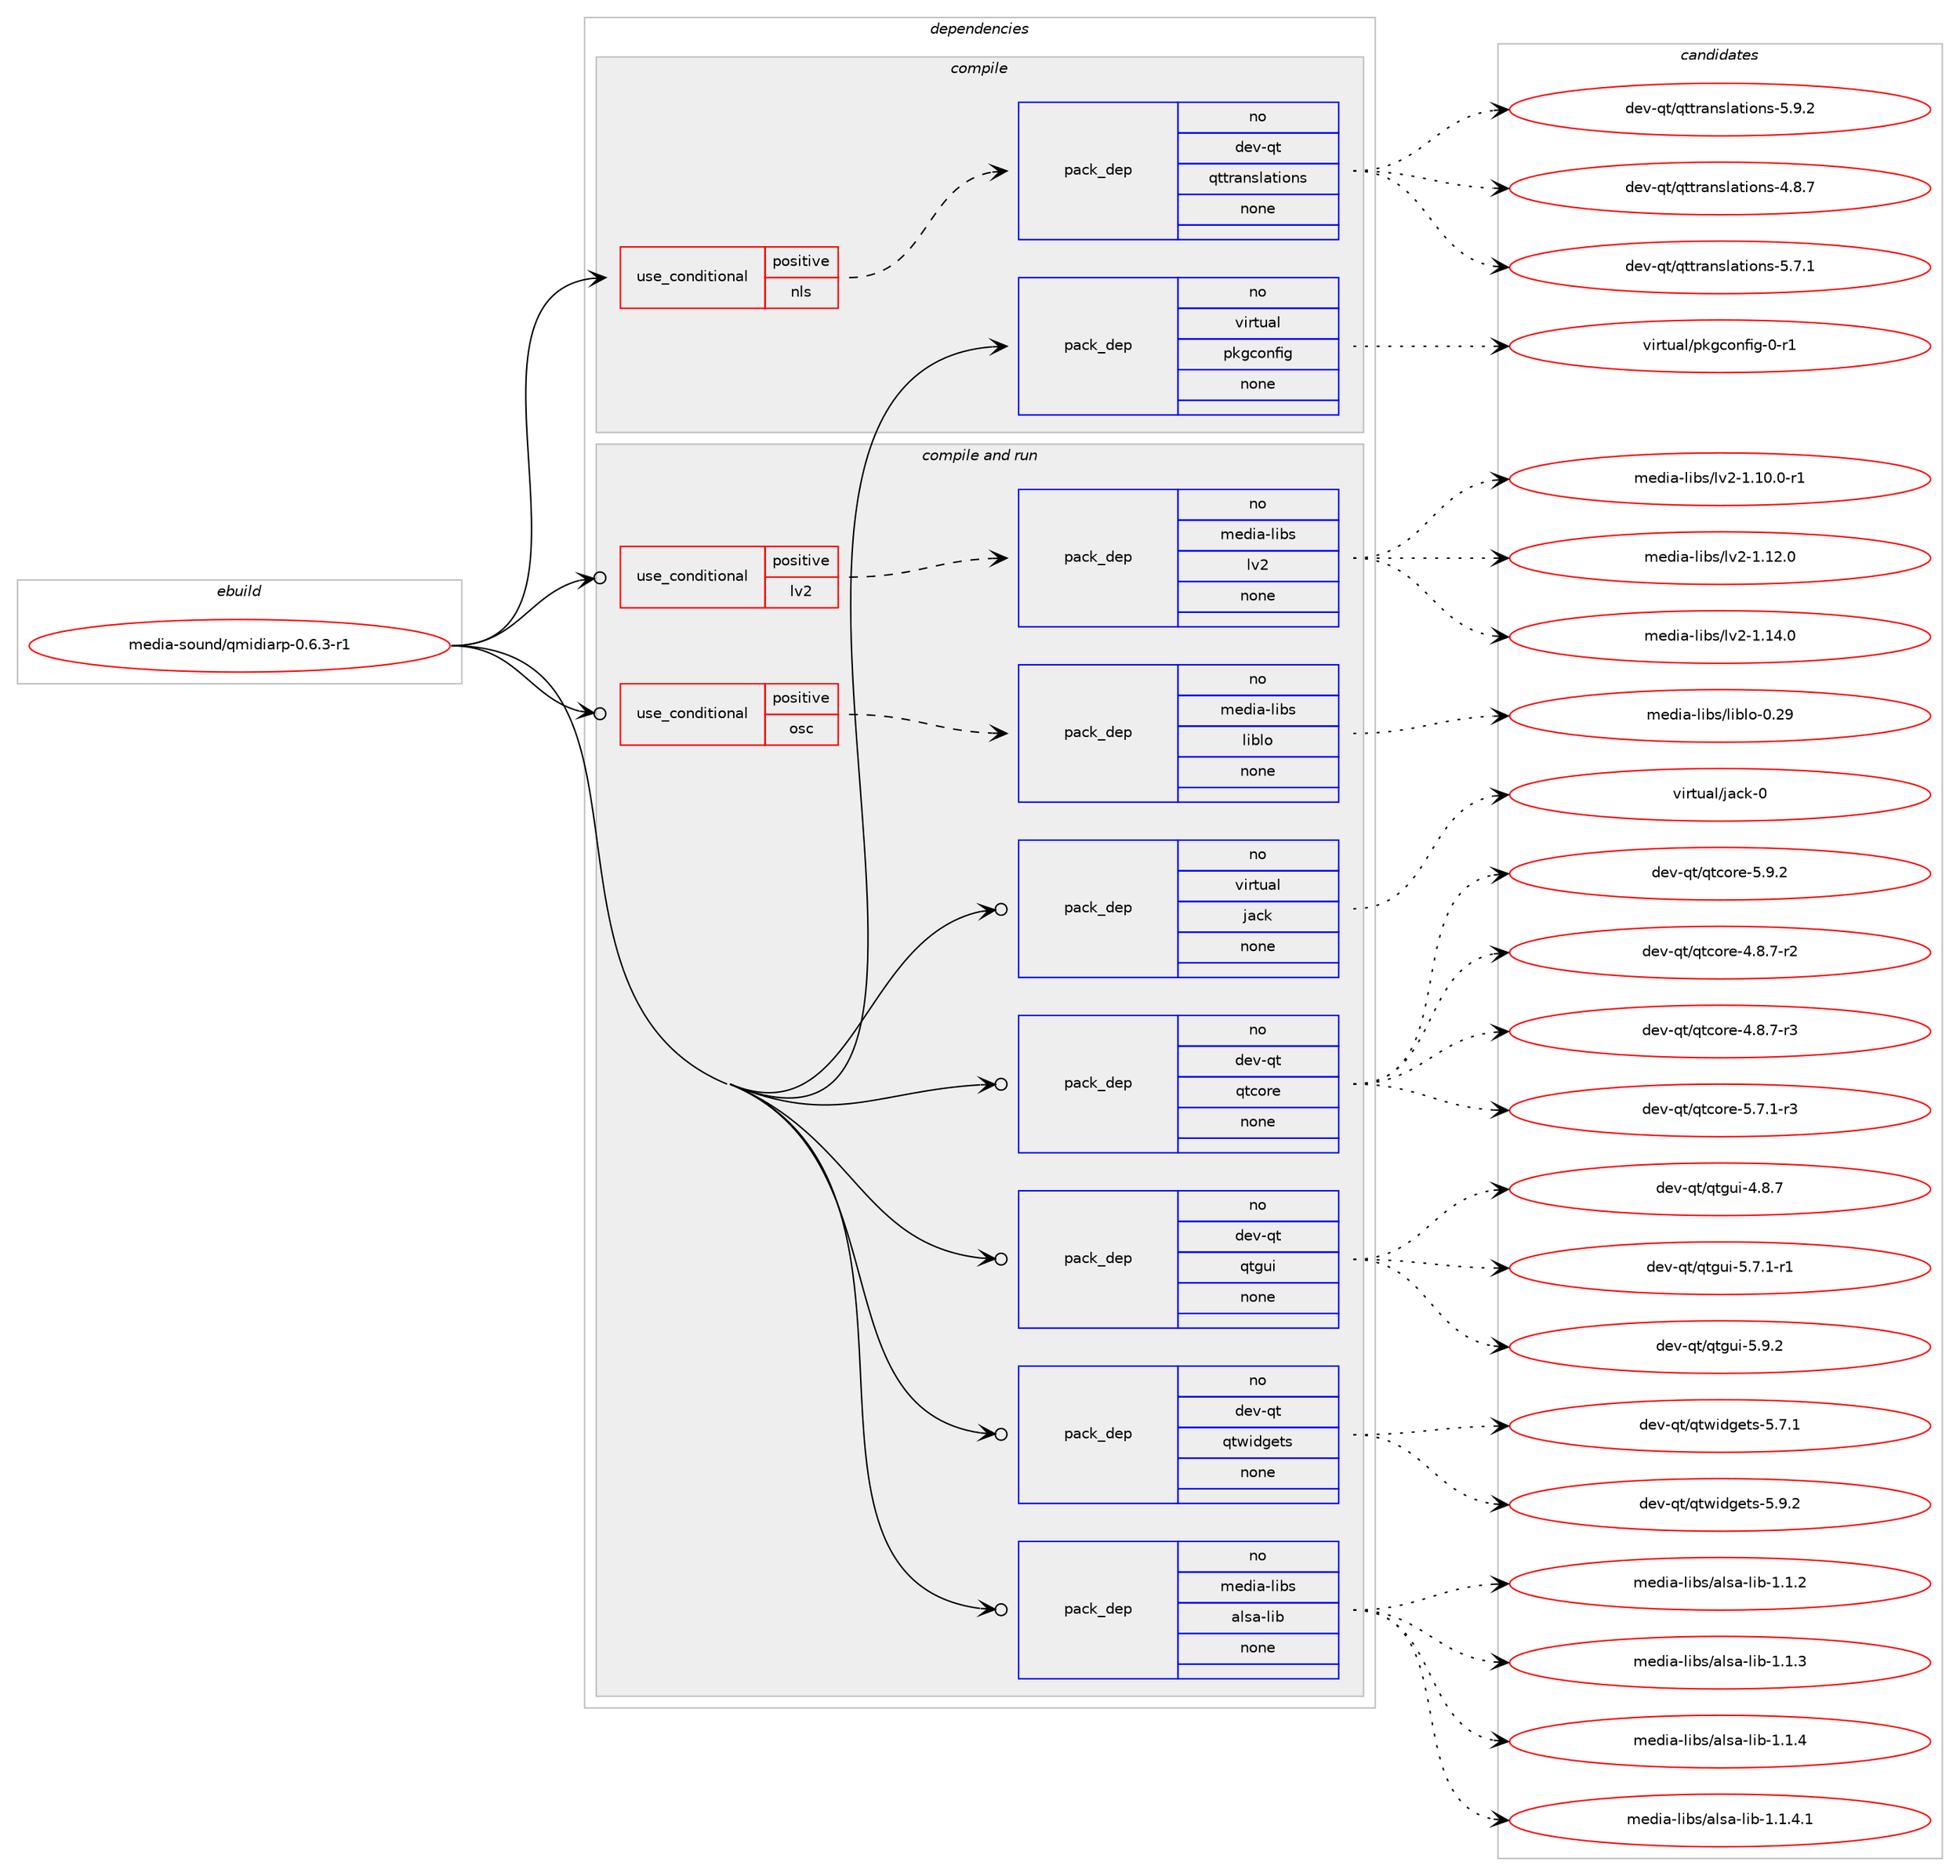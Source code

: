 digraph prolog {

# *************
# Graph options
# *************

newrank=true;
concentrate=true;
compound=true;
graph [rankdir=LR,fontname=Helvetica,fontsize=10,ranksep=1.5];#, ranksep=2.5, nodesep=0.2];
edge  [arrowhead=vee];
node  [fontname=Helvetica,fontsize=10];

# **********
# The ebuild
# **********

subgraph cluster_leftcol {
color=gray;
rank=same;
label=<<i>ebuild</i>>;
id [label="media-sound/qmidiarp-0.6.3-r1", color=red, width=4, href="../media-sound/qmidiarp-0.6.3-r1.svg"];
}

# ****************
# The dependencies
# ****************

subgraph cluster_midcol {
color=gray;
label=<<i>dependencies</i>>;
subgraph cluster_compile {
fillcolor="#eeeeee";
style=filled;
label=<<i>compile</i>>;
subgraph cond94626 {
dependency385650 [label=<<TABLE BORDER="0" CELLBORDER="1" CELLSPACING="0" CELLPADDING="4"><TR><TD ROWSPAN="3" CELLPADDING="10">use_conditional</TD></TR><TR><TD>positive</TD></TR><TR><TD>nls</TD></TR></TABLE>>, shape=none, color=red];
subgraph pack284773 {
dependency385651 [label=<<TABLE BORDER="0" CELLBORDER="1" CELLSPACING="0" CELLPADDING="4" WIDTH="220"><TR><TD ROWSPAN="6" CELLPADDING="30">pack_dep</TD></TR><TR><TD WIDTH="110">no</TD></TR><TR><TD>dev-qt</TD></TR><TR><TD>qttranslations</TD></TR><TR><TD>none</TD></TR><TR><TD></TD></TR></TABLE>>, shape=none, color=blue];
}
dependency385650:e -> dependency385651:w [weight=20,style="dashed",arrowhead="vee"];
}
id:e -> dependency385650:w [weight=20,style="solid",arrowhead="vee"];
subgraph pack284774 {
dependency385652 [label=<<TABLE BORDER="0" CELLBORDER="1" CELLSPACING="0" CELLPADDING="4" WIDTH="220"><TR><TD ROWSPAN="6" CELLPADDING="30">pack_dep</TD></TR><TR><TD WIDTH="110">no</TD></TR><TR><TD>virtual</TD></TR><TR><TD>pkgconfig</TD></TR><TR><TD>none</TD></TR><TR><TD></TD></TR></TABLE>>, shape=none, color=blue];
}
id:e -> dependency385652:w [weight=20,style="solid",arrowhead="vee"];
}
subgraph cluster_compileandrun {
fillcolor="#eeeeee";
style=filled;
label=<<i>compile and run</i>>;
subgraph cond94627 {
dependency385653 [label=<<TABLE BORDER="0" CELLBORDER="1" CELLSPACING="0" CELLPADDING="4"><TR><TD ROWSPAN="3" CELLPADDING="10">use_conditional</TD></TR><TR><TD>positive</TD></TR><TR><TD>lv2</TD></TR></TABLE>>, shape=none, color=red];
subgraph pack284775 {
dependency385654 [label=<<TABLE BORDER="0" CELLBORDER="1" CELLSPACING="0" CELLPADDING="4" WIDTH="220"><TR><TD ROWSPAN="6" CELLPADDING="30">pack_dep</TD></TR><TR><TD WIDTH="110">no</TD></TR><TR><TD>media-libs</TD></TR><TR><TD>lv2</TD></TR><TR><TD>none</TD></TR><TR><TD></TD></TR></TABLE>>, shape=none, color=blue];
}
dependency385653:e -> dependency385654:w [weight=20,style="dashed",arrowhead="vee"];
}
id:e -> dependency385653:w [weight=20,style="solid",arrowhead="odotvee"];
subgraph cond94628 {
dependency385655 [label=<<TABLE BORDER="0" CELLBORDER="1" CELLSPACING="0" CELLPADDING="4"><TR><TD ROWSPAN="3" CELLPADDING="10">use_conditional</TD></TR><TR><TD>positive</TD></TR><TR><TD>osc</TD></TR></TABLE>>, shape=none, color=red];
subgraph pack284776 {
dependency385656 [label=<<TABLE BORDER="0" CELLBORDER="1" CELLSPACING="0" CELLPADDING="4" WIDTH="220"><TR><TD ROWSPAN="6" CELLPADDING="30">pack_dep</TD></TR><TR><TD WIDTH="110">no</TD></TR><TR><TD>media-libs</TD></TR><TR><TD>liblo</TD></TR><TR><TD>none</TD></TR><TR><TD></TD></TR></TABLE>>, shape=none, color=blue];
}
dependency385655:e -> dependency385656:w [weight=20,style="dashed",arrowhead="vee"];
}
id:e -> dependency385655:w [weight=20,style="solid",arrowhead="odotvee"];
subgraph pack284777 {
dependency385657 [label=<<TABLE BORDER="0" CELLBORDER="1" CELLSPACING="0" CELLPADDING="4" WIDTH="220"><TR><TD ROWSPAN="6" CELLPADDING="30">pack_dep</TD></TR><TR><TD WIDTH="110">no</TD></TR><TR><TD>dev-qt</TD></TR><TR><TD>qtcore</TD></TR><TR><TD>none</TD></TR><TR><TD></TD></TR></TABLE>>, shape=none, color=blue];
}
id:e -> dependency385657:w [weight=20,style="solid",arrowhead="odotvee"];
subgraph pack284778 {
dependency385658 [label=<<TABLE BORDER="0" CELLBORDER="1" CELLSPACING="0" CELLPADDING="4" WIDTH="220"><TR><TD ROWSPAN="6" CELLPADDING="30">pack_dep</TD></TR><TR><TD WIDTH="110">no</TD></TR><TR><TD>dev-qt</TD></TR><TR><TD>qtgui</TD></TR><TR><TD>none</TD></TR><TR><TD></TD></TR></TABLE>>, shape=none, color=blue];
}
id:e -> dependency385658:w [weight=20,style="solid",arrowhead="odotvee"];
subgraph pack284779 {
dependency385659 [label=<<TABLE BORDER="0" CELLBORDER="1" CELLSPACING="0" CELLPADDING="4" WIDTH="220"><TR><TD ROWSPAN="6" CELLPADDING="30">pack_dep</TD></TR><TR><TD WIDTH="110">no</TD></TR><TR><TD>dev-qt</TD></TR><TR><TD>qtwidgets</TD></TR><TR><TD>none</TD></TR><TR><TD></TD></TR></TABLE>>, shape=none, color=blue];
}
id:e -> dependency385659:w [weight=20,style="solid",arrowhead="odotvee"];
subgraph pack284780 {
dependency385660 [label=<<TABLE BORDER="0" CELLBORDER="1" CELLSPACING="0" CELLPADDING="4" WIDTH="220"><TR><TD ROWSPAN="6" CELLPADDING="30">pack_dep</TD></TR><TR><TD WIDTH="110">no</TD></TR><TR><TD>media-libs</TD></TR><TR><TD>alsa-lib</TD></TR><TR><TD>none</TD></TR><TR><TD></TD></TR></TABLE>>, shape=none, color=blue];
}
id:e -> dependency385660:w [weight=20,style="solid",arrowhead="odotvee"];
subgraph pack284781 {
dependency385661 [label=<<TABLE BORDER="0" CELLBORDER="1" CELLSPACING="0" CELLPADDING="4" WIDTH="220"><TR><TD ROWSPAN="6" CELLPADDING="30">pack_dep</TD></TR><TR><TD WIDTH="110">no</TD></TR><TR><TD>virtual</TD></TR><TR><TD>jack</TD></TR><TR><TD>none</TD></TR><TR><TD></TD></TR></TABLE>>, shape=none, color=blue];
}
id:e -> dependency385661:w [weight=20,style="solid",arrowhead="odotvee"];
}
subgraph cluster_run {
fillcolor="#eeeeee";
style=filled;
label=<<i>run</i>>;
}
}

# **************
# The candidates
# **************

subgraph cluster_choices {
rank=same;
color=gray;
label=<<i>candidates</i>>;

subgraph choice284773 {
color=black;
nodesep=1;
choice10010111845113116471131161161149711011510897116105111110115455246564655 [label="dev-qt/qttranslations-4.8.7", color=red, width=4,href="../dev-qt/qttranslations-4.8.7.svg"];
choice10010111845113116471131161161149711011510897116105111110115455346554649 [label="dev-qt/qttranslations-5.7.1", color=red, width=4,href="../dev-qt/qttranslations-5.7.1.svg"];
choice10010111845113116471131161161149711011510897116105111110115455346574650 [label="dev-qt/qttranslations-5.9.2", color=red, width=4,href="../dev-qt/qttranslations-5.9.2.svg"];
dependency385651:e -> choice10010111845113116471131161161149711011510897116105111110115455246564655:w [style=dotted,weight="100"];
dependency385651:e -> choice10010111845113116471131161161149711011510897116105111110115455346554649:w [style=dotted,weight="100"];
dependency385651:e -> choice10010111845113116471131161161149711011510897116105111110115455346574650:w [style=dotted,weight="100"];
}
subgraph choice284774 {
color=black;
nodesep=1;
choice11810511411611797108471121071039911111010210510345484511449 [label="virtual/pkgconfig-0-r1", color=red, width=4,href="../virtual/pkgconfig-0-r1.svg"];
dependency385652:e -> choice11810511411611797108471121071039911111010210510345484511449:w [style=dotted,weight="100"];
}
subgraph choice284775 {
color=black;
nodesep=1;
choice1091011001059745108105981154710811850454946494846484511449 [label="media-libs/lv2-1.10.0-r1", color=red, width=4,href="../media-libs/lv2-1.10.0-r1.svg"];
choice109101100105974510810598115471081185045494649504648 [label="media-libs/lv2-1.12.0", color=red, width=4,href="../media-libs/lv2-1.12.0.svg"];
choice109101100105974510810598115471081185045494649524648 [label="media-libs/lv2-1.14.0", color=red, width=4,href="../media-libs/lv2-1.14.0.svg"];
dependency385654:e -> choice1091011001059745108105981154710811850454946494846484511449:w [style=dotted,weight="100"];
dependency385654:e -> choice109101100105974510810598115471081185045494649504648:w [style=dotted,weight="100"];
dependency385654:e -> choice109101100105974510810598115471081185045494649524648:w [style=dotted,weight="100"];
}
subgraph choice284776 {
color=black;
nodesep=1;
choice10910110010597451081059811547108105981081114548465057 [label="media-libs/liblo-0.29", color=red, width=4,href="../media-libs/liblo-0.29.svg"];
dependency385656:e -> choice10910110010597451081059811547108105981081114548465057:w [style=dotted,weight="100"];
}
subgraph choice284777 {
color=black;
nodesep=1;
choice1001011184511311647113116991111141014552465646554511450 [label="dev-qt/qtcore-4.8.7-r2", color=red, width=4,href="../dev-qt/qtcore-4.8.7-r2.svg"];
choice1001011184511311647113116991111141014552465646554511451 [label="dev-qt/qtcore-4.8.7-r3", color=red, width=4,href="../dev-qt/qtcore-4.8.7-r3.svg"];
choice1001011184511311647113116991111141014553465546494511451 [label="dev-qt/qtcore-5.7.1-r3", color=red, width=4,href="../dev-qt/qtcore-5.7.1-r3.svg"];
choice100101118451131164711311699111114101455346574650 [label="dev-qt/qtcore-5.9.2", color=red, width=4,href="../dev-qt/qtcore-5.9.2.svg"];
dependency385657:e -> choice1001011184511311647113116991111141014552465646554511450:w [style=dotted,weight="100"];
dependency385657:e -> choice1001011184511311647113116991111141014552465646554511451:w [style=dotted,weight="100"];
dependency385657:e -> choice1001011184511311647113116991111141014553465546494511451:w [style=dotted,weight="100"];
dependency385657:e -> choice100101118451131164711311699111114101455346574650:w [style=dotted,weight="100"];
}
subgraph choice284778 {
color=black;
nodesep=1;
choice1001011184511311647113116103117105455246564655 [label="dev-qt/qtgui-4.8.7", color=red, width=4,href="../dev-qt/qtgui-4.8.7.svg"];
choice10010111845113116471131161031171054553465546494511449 [label="dev-qt/qtgui-5.7.1-r1", color=red, width=4,href="../dev-qt/qtgui-5.7.1-r1.svg"];
choice1001011184511311647113116103117105455346574650 [label="dev-qt/qtgui-5.9.2", color=red, width=4,href="../dev-qt/qtgui-5.9.2.svg"];
dependency385658:e -> choice1001011184511311647113116103117105455246564655:w [style=dotted,weight="100"];
dependency385658:e -> choice10010111845113116471131161031171054553465546494511449:w [style=dotted,weight="100"];
dependency385658:e -> choice1001011184511311647113116103117105455346574650:w [style=dotted,weight="100"];
}
subgraph choice284779 {
color=black;
nodesep=1;
choice1001011184511311647113116119105100103101116115455346554649 [label="dev-qt/qtwidgets-5.7.1", color=red, width=4,href="../dev-qt/qtwidgets-5.7.1.svg"];
choice1001011184511311647113116119105100103101116115455346574650 [label="dev-qt/qtwidgets-5.9.2", color=red, width=4,href="../dev-qt/qtwidgets-5.9.2.svg"];
dependency385659:e -> choice1001011184511311647113116119105100103101116115455346554649:w [style=dotted,weight="100"];
dependency385659:e -> choice1001011184511311647113116119105100103101116115455346574650:w [style=dotted,weight="100"];
}
subgraph choice284780 {
color=black;
nodesep=1;
choice1091011001059745108105981154797108115974510810598454946494650 [label="media-libs/alsa-lib-1.1.2", color=red, width=4,href="../media-libs/alsa-lib-1.1.2.svg"];
choice1091011001059745108105981154797108115974510810598454946494651 [label="media-libs/alsa-lib-1.1.3", color=red, width=4,href="../media-libs/alsa-lib-1.1.3.svg"];
choice1091011001059745108105981154797108115974510810598454946494652 [label="media-libs/alsa-lib-1.1.4", color=red, width=4,href="../media-libs/alsa-lib-1.1.4.svg"];
choice10910110010597451081059811547971081159745108105984549464946524649 [label="media-libs/alsa-lib-1.1.4.1", color=red, width=4,href="../media-libs/alsa-lib-1.1.4.1.svg"];
dependency385660:e -> choice1091011001059745108105981154797108115974510810598454946494650:w [style=dotted,weight="100"];
dependency385660:e -> choice1091011001059745108105981154797108115974510810598454946494651:w [style=dotted,weight="100"];
dependency385660:e -> choice1091011001059745108105981154797108115974510810598454946494652:w [style=dotted,weight="100"];
dependency385660:e -> choice10910110010597451081059811547971081159745108105984549464946524649:w [style=dotted,weight="100"];
}
subgraph choice284781 {
color=black;
nodesep=1;
choice118105114116117971084710697991074548 [label="virtual/jack-0", color=red, width=4,href="../virtual/jack-0.svg"];
dependency385661:e -> choice118105114116117971084710697991074548:w [style=dotted,weight="100"];
}
}

}
